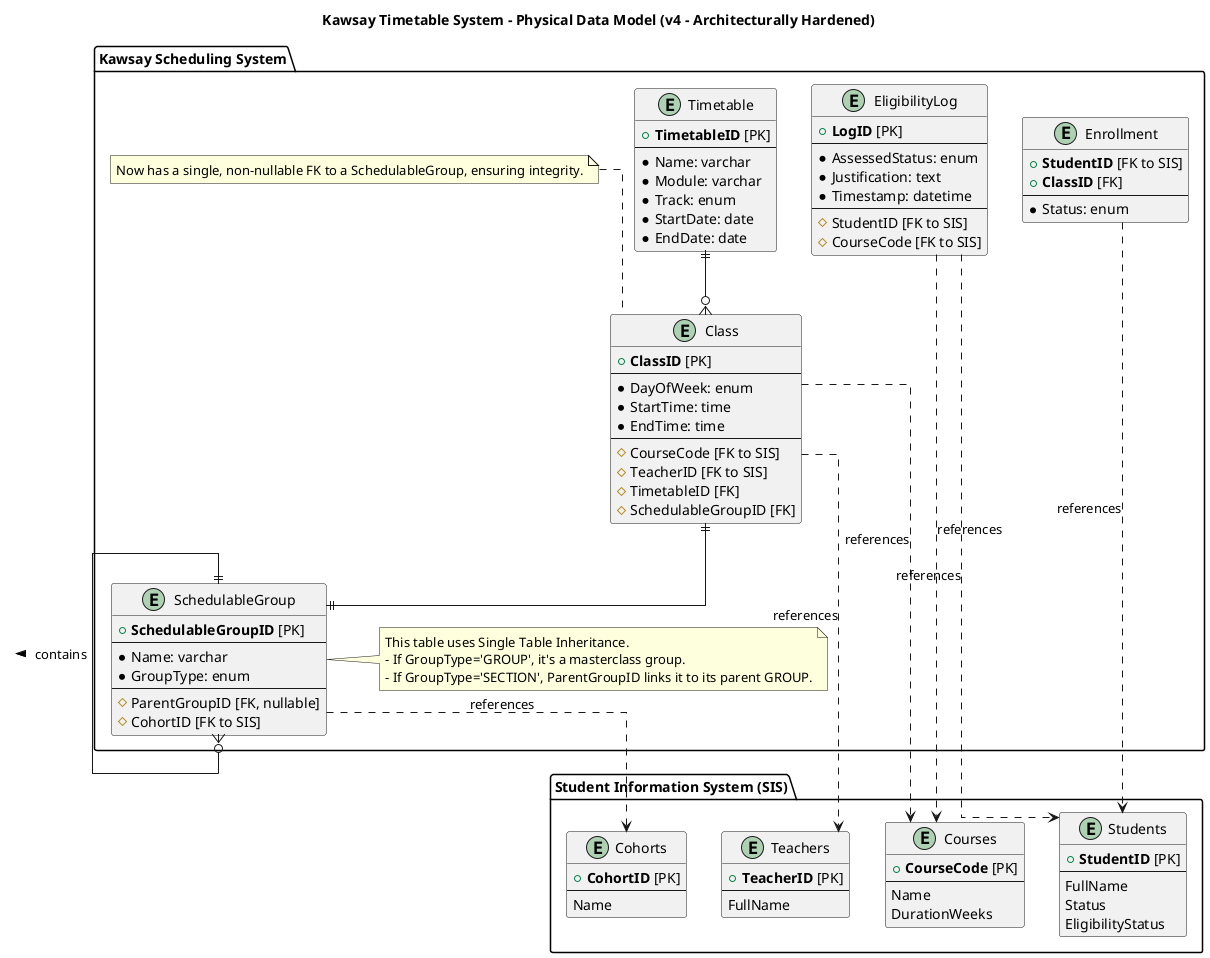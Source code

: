 @startuml
title Kawsay Timetable System - Physical Data Model (v4 - Architecturally Hardened)

skinparam linetype ortho

' --- System Boundary Definition (Strategy 1) ---
package "Kawsay Scheduling System" {

    ' --- Owned Entities (Core Scheduling Data) ---
    entity Timetable {
      + **TimetableID** [PK]
      --
      * Name: varchar
      * Module: varchar
      * Track: enum
      * StartDate: date
      * EndDate: date
    }

    entity Class {
      + **ClassID** [PK]
      --
      * DayOfWeek: enum
      * StartTime: time
      * EndTime: time
      --
      # CourseCode [FK to SIS]
      # TeacherID [FK to SIS]
      # TimetableID [FK]
      # SchedulableGroupID [FK]
    }
    note top of Class : Now has a single, non-nullable FK to a SchedulableGroup, ensuring integrity.

    entity Enrollment {
      + **StudentID** [FK to SIS]
      + **ClassID** [FK]
      --
      * Status: enum
    }

    entity EligibilityLog {
      + **LogID** [PK]
      --
      * AssessedStatus: enum
      * Justification: text
      * Timestamp: datetime
      --
      # StudentID [FK to SIS]
      # CourseCode [FK to SIS]
    }

    ' --- Polymorphic Grouping Structure (Strategy 2) ---
    entity SchedulableGroup {
      + **SchedulableGroupID** [PK]
      --
      * Name: varchar
      * GroupType: enum
      --
      # ParentGroupID [FK, nullable]
      # CohortID [FK to SIS]
    }
    note right of SchedulableGroup
      This table uses Single Table Inheritance.
      - If GroupType='GROUP', it's a masterclass group.
      - If GroupType='SECTION', ParentGroupID links it to its parent GROUP.
    end note
}

' --- External Systems / Data Sources ---
package "Student Information System (SIS)" {
    entity "Courses" as SIS_Course {
        + **CourseCode** [PK]
        --
        Name
        DurationWeeks
    }
    entity "Students" as SIS_Student {
        + **StudentID** [PK]
        --
        FullName
        Status
        EligibilityStatus
    }
    entity "Teachers" as SIS_Teacher {
        + **TeacherID** [PK]
        --
        FullName
    }
    entity "Cohorts" as SIS_Cohort {
        + **CohortID** [PK]
        --
        Name
    }
}


' --- Relationships ---

' Internal Relationships
Timetable ||--o{ Class
Class ||--|| SchedulableGroup
SchedulableGroup ||--o{ SchedulableGroup : "contains >"

' Relationships crossing the system boundary (Data Dependencies)
Class ..> SIS_Course : "references"
Class ..> SIS_Teacher : "references"
Enrollment ..> SIS_Student : "references"
EligibilityLog ..> SIS_Student : "references"
EligibilityLog ..> SIS_Course : "references"
SchedulableGroup ..> SIS_Cohort : "references"

@enduml
